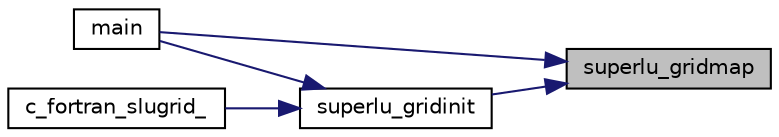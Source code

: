 digraph "superlu_gridmap"
{
 // LATEX_PDF_SIZE
  edge [fontname="Helvetica",fontsize="10",labelfontname="Helvetica",labelfontsize="10"];
  node [fontname="Helvetica",fontsize="10",shape=record];
  rankdir="RL";
  Node1 [label="superlu_gridmap",height=0.2,width=0.4,color="black", fillcolor="grey75", style="filled", fontcolor="black",tooltip="All processes in the MPI communicator must call this routine."];
  Node1 -> Node2 [dir="back",color="midnightblue",fontsize="10",style="solid",fontname="Helvetica"];
  Node2 [label="main",height=0.2,width=0.4,color="black", fillcolor="white", style="filled",URL="$pddrive_8c.html#a0ddf1224851353fc92bfbff6f499fa97",tooltip=" "];
  Node1 -> Node3 [dir="back",color="midnightblue",fontsize="10",style="solid",fontname="Helvetica"];
  Node3 [label="superlu_gridinit",height=0.2,width=0.4,color="black", fillcolor="white", style="filled",URL="$superlu__defs_8h.html#af673f68417d0c11596db905bdb4670ff",tooltip="All processes in the MPI communicator must call this routine."];
  Node3 -> Node4 [dir="back",color="midnightblue",fontsize="10",style="solid",fontname="Helvetica"];
  Node4 [label="c_fortran_slugrid_",height=0.2,width=0.4,color="black", fillcolor="white", style="filled",URL="$c__fortran__slugrid_8c.html#ac7b85180beaf9a30ffbdc7f2a50bae05",tooltip=" "];
  Node3 -> Node2 [dir="back",color="midnightblue",fontsize="10",style="solid",fontname="Helvetica"];
}
